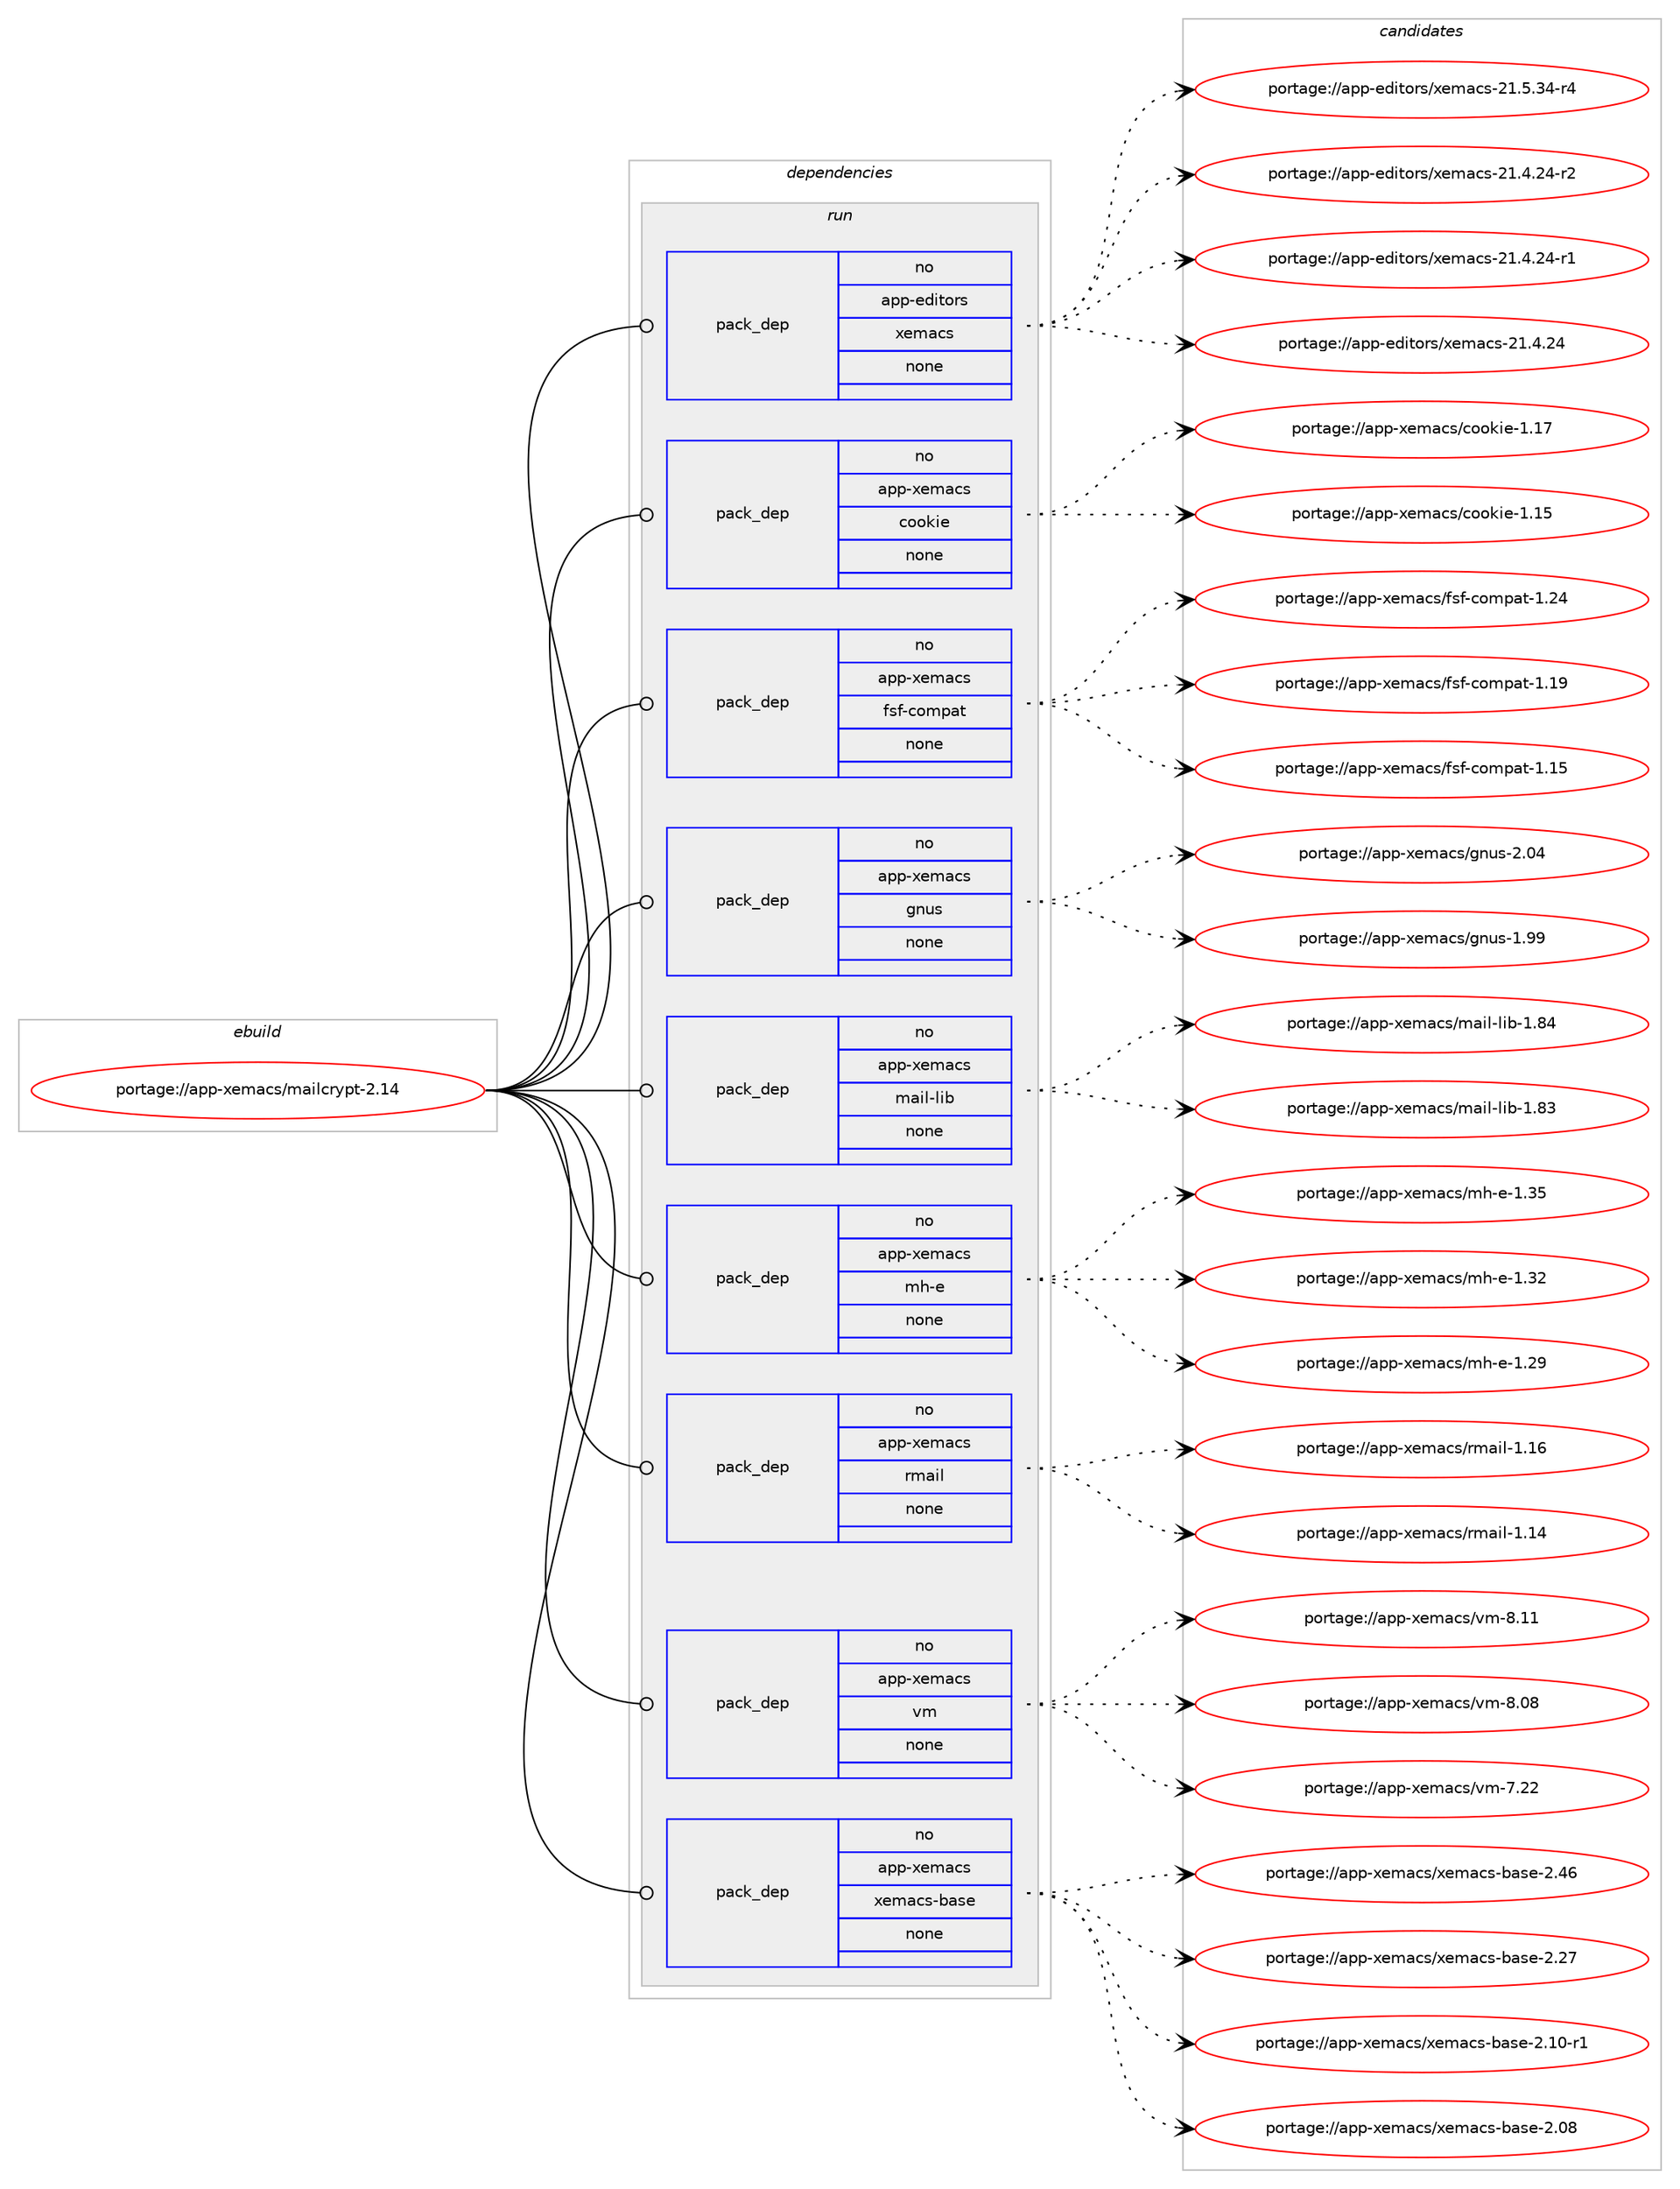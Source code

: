 digraph prolog {

# *************
# Graph options
# *************

newrank=true;
concentrate=true;
compound=true;
graph [rankdir=LR,fontname=Helvetica,fontsize=10,ranksep=1.5];#, ranksep=2.5, nodesep=0.2];
edge  [arrowhead=vee];
node  [fontname=Helvetica,fontsize=10];

# **********
# The ebuild
# **********

subgraph cluster_leftcol {
color=gray;
label=<<i>ebuild</i>>;
id [label="portage://app-xemacs/mailcrypt-2.14", color=red, width=4, href="../app-xemacs/mailcrypt-2.14.svg"];
}

# ****************
# The dependencies
# ****************

subgraph cluster_midcol {
color=gray;
label=<<i>dependencies</i>>;
subgraph cluster_compile {
fillcolor="#eeeeee";
style=filled;
label=<<i>compile</i>>;
}
subgraph cluster_compileandrun {
fillcolor="#eeeeee";
style=filled;
label=<<i>compile and run</i>>;
}
subgraph cluster_run {
fillcolor="#eeeeee";
style=filled;
label=<<i>run</i>>;
subgraph pack441563 {
dependency588051 [label=<<TABLE BORDER="0" CELLBORDER="1" CELLSPACING="0" CELLPADDING="4" WIDTH="220"><TR><TD ROWSPAN="6" CELLPADDING="30">pack_dep</TD></TR><TR><TD WIDTH="110">no</TD></TR><TR><TD>app-editors</TD></TR><TR><TD>xemacs</TD></TR><TR><TD>none</TD></TR><TR><TD></TD></TR></TABLE>>, shape=none, color=blue];
}
id:e -> dependency588051:w [weight=20,style="solid",arrowhead="odot"];
subgraph pack441564 {
dependency588052 [label=<<TABLE BORDER="0" CELLBORDER="1" CELLSPACING="0" CELLPADDING="4" WIDTH="220"><TR><TD ROWSPAN="6" CELLPADDING="30">pack_dep</TD></TR><TR><TD WIDTH="110">no</TD></TR><TR><TD>app-xemacs</TD></TR><TR><TD>cookie</TD></TR><TR><TD>none</TD></TR><TR><TD></TD></TR></TABLE>>, shape=none, color=blue];
}
id:e -> dependency588052:w [weight=20,style="solid",arrowhead="odot"];
subgraph pack441565 {
dependency588053 [label=<<TABLE BORDER="0" CELLBORDER="1" CELLSPACING="0" CELLPADDING="4" WIDTH="220"><TR><TD ROWSPAN="6" CELLPADDING="30">pack_dep</TD></TR><TR><TD WIDTH="110">no</TD></TR><TR><TD>app-xemacs</TD></TR><TR><TD>fsf-compat</TD></TR><TR><TD>none</TD></TR><TR><TD></TD></TR></TABLE>>, shape=none, color=blue];
}
id:e -> dependency588053:w [weight=20,style="solid",arrowhead="odot"];
subgraph pack441566 {
dependency588054 [label=<<TABLE BORDER="0" CELLBORDER="1" CELLSPACING="0" CELLPADDING="4" WIDTH="220"><TR><TD ROWSPAN="6" CELLPADDING="30">pack_dep</TD></TR><TR><TD WIDTH="110">no</TD></TR><TR><TD>app-xemacs</TD></TR><TR><TD>gnus</TD></TR><TR><TD>none</TD></TR><TR><TD></TD></TR></TABLE>>, shape=none, color=blue];
}
id:e -> dependency588054:w [weight=20,style="solid",arrowhead="odot"];
subgraph pack441567 {
dependency588055 [label=<<TABLE BORDER="0" CELLBORDER="1" CELLSPACING="0" CELLPADDING="4" WIDTH="220"><TR><TD ROWSPAN="6" CELLPADDING="30">pack_dep</TD></TR><TR><TD WIDTH="110">no</TD></TR><TR><TD>app-xemacs</TD></TR><TR><TD>mail-lib</TD></TR><TR><TD>none</TD></TR><TR><TD></TD></TR></TABLE>>, shape=none, color=blue];
}
id:e -> dependency588055:w [weight=20,style="solid",arrowhead="odot"];
subgraph pack441568 {
dependency588056 [label=<<TABLE BORDER="0" CELLBORDER="1" CELLSPACING="0" CELLPADDING="4" WIDTH="220"><TR><TD ROWSPAN="6" CELLPADDING="30">pack_dep</TD></TR><TR><TD WIDTH="110">no</TD></TR><TR><TD>app-xemacs</TD></TR><TR><TD>mh-e</TD></TR><TR><TD>none</TD></TR><TR><TD></TD></TR></TABLE>>, shape=none, color=blue];
}
id:e -> dependency588056:w [weight=20,style="solid",arrowhead="odot"];
subgraph pack441569 {
dependency588057 [label=<<TABLE BORDER="0" CELLBORDER="1" CELLSPACING="0" CELLPADDING="4" WIDTH="220"><TR><TD ROWSPAN="6" CELLPADDING="30">pack_dep</TD></TR><TR><TD WIDTH="110">no</TD></TR><TR><TD>app-xemacs</TD></TR><TR><TD>rmail</TD></TR><TR><TD>none</TD></TR><TR><TD></TD></TR></TABLE>>, shape=none, color=blue];
}
id:e -> dependency588057:w [weight=20,style="solid",arrowhead="odot"];
subgraph pack441570 {
dependency588058 [label=<<TABLE BORDER="0" CELLBORDER="1" CELLSPACING="0" CELLPADDING="4" WIDTH="220"><TR><TD ROWSPAN="6" CELLPADDING="30">pack_dep</TD></TR><TR><TD WIDTH="110">no</TD></TR><TR><TD>app-xemacs</TD></TR><TR><TD>vm</TD></TR><TR><TD>none</TD></TR><TR><TD></TD></TR></TABLE>>, shape=none, color=blue];
}
id:e -> dependency588058:w [weight=20,style="solid",arrowhead="odot"];
subgraph pack441571 {
dependency588059 [label=<<TABLE BORDER="0" CELLBORDER="1" CELLSPACING="0" CELLPADDING="4" WIDTH="220"><TR><TD ROWSPAN="6" CELLPADDING="30">pack_dep</TD></TR><TR><TD WIDTH="110">no</TD></TR><TR><TD>app-xemacs</TD></TR><TR><TD>xemacs-base</TD></TR><TR><TD>none</TD></TR><TR><TD></TD></TR></TABLE>>, shape=none, color=blue];
}
id:e -> dependency588059:w [weight=20,style="solid",arrowhead="odot"];
}
}

# **************
# The candidates
# **************

subgraph cluster_choices {
rank=same;
color=gray;
label=<<i>candidates</i>>;

subgraph choice441563 {
color=black;
nodesep=1;
choice971121124510110010511611111411547120101109979911545504946534651524511452 [label="portage://app-editors/xemacs-21.5.34-r4", color=red, width=4,href="../app-editors/xemacs-21.5.34-r4.svg"];
choice971121124510110010511611111411547120101109979911545504946524650524511450 [label="portage://app-editors/xemacs-21.4.24-r2", color=red, width=4,href="../app-editors/xemacs-21.4.24-r2.svg"];
choice971121124510110010511611111411547120101109979911545504946524650524511449 [label="portage://app-editors/xemacs-21.4.24-r1", color=red, width=4,href="../app-editors/xemacs-21.4.24-r1.svg"];
choice97112112451011001051161111141154712010110997991154550494652465052 [label="portage://app-editors/xemacs-21.4.24", color=red, width=4,href="../app-editors/xemacs-21.4.24.svg"];
dependency588051:e -> choice971121124510110010511611111411547120101109979911545504946534651524511452:w [style=dotted,weight="100"];
dependency588051:e -> choice971121124510110010511611111411547120101109979911545504946524650524511450:w [style=dotted,weight="100"];
dependency588051:e -> choice971121124510110010511611111411547120101109979911545504946524650524511449:w [style=dotted,weight="100"];
dependency588051:e -> choice97112112451011001051161111141154712010110997991154550494652465052:w [style=dotted,weight="100"];
}
subgraph choice441564 {
color=black;
nodesep=1;
choice9711211245120101109979911547991111111071051014549464955 [label="portage://app-xemacs/cookie-1.17", color=red, width=4,href="../app-xemacs/cookie-1.17.svg"];
choice9711211245120101109979911547991111111071051014549464953 [label="portage://app-xemacs/cookie-1.15", color=red, width=4,href="../app-xemacs/cookie-1.15.svg"];
dependency588052:e -> choice9711211245120101109979911547991111111071051014549464955:w [style=dotted,weight="100"];
dependency588052:e -> choice9711211245120101109979911547991111111071051014549464953:w [style=dotted,weight="100"];
}
subgraph choice441565 {
color=black;
nodesep=1;
choice97112112451201011099799115471021151024599111109112971164549465052 [label="portage://app-xemacs/fsf-compat-1.24", color=red, width=4,href="../app-xemacs/fsf-compat-1.24.svg"];
choice97112112451201011099799115471021151024599111109112971164549464957 [label="portage://app-xemacs/fsf-compat-1.19", color=red, width=4,href="../app-xemacs/fsf-compat-1.19.svg"];
choice97112112451201011099799115471021151024599111109112971164549464953 [label="portage://app-xemacs/fsf-compat-1.15", color=red, width=4,href="../app-xemacs/fsf-compat-1.15.svg"];
dependency588053:e -> choice97112112451201011099799115471021151024599111109112971164549465052:w [style=dotted,weight="100"];
dependency588053:e -> choice97112112451201011099799115471021151024599111109112971164549464957:w [style=dotted,weight="100"];
dependency588053:e -> choice97112112451201011099799115471021151024599111109112971164549464953:w [style=dotted,weight="100"];
}
subgraph choice441566 {
color=black;
nodesep=1;
choice97112112451201011099799115471031101171154550464852 [label="portage://app-xemacs/gnus-2.04", color=red, width=4,href="../app-xemacs/gnus-2.04.svg"];
choice97112112451201011099799115471031101171154549465757 [label="portage://app-xemacs/gnus-1.99", color=red, width=4,href="../app-xemacs/gnus-1.99.svg"];
dependency588054:e -> choice97112112451201011099799115471031101171154550464852:w [style=dotted,weight="100"];
dependency588054:e -> choice97112112451201011099799115471031101171154549465757:w [style=dotted,weight="100"];
}
subgraph choice441567 {
color=black;
nodesep=1;
choice97112112451201011099799115471099710510845108105984549465652 [label="portage://app-xemacs/mail-lib-1.84", color=red, width=4,href="../app-xemacs/mail-lib-1.84.svg"];
choice97112112451201011099799115471099710510845108105984549465651 [label="portage://app-xemacs/mail-lib-1.83", color=red, width=4,href="../app-xemacs/mail-lib-1.83.svg"];
dependency588055:e -> choice97112112451201011099799115471099710510845108105984549465652:w [style=dotted,weight="100"];
dependency588055:e -> choice97112112451201011099799115471099710510845108105984549465651:w [style=dotted,weight="100"];
}
subgraph choice441568 {
color=black;
nodesep=1;
choice9711211245120101109979911547109104451014549465153 [label="portage://app-xemacs/mh-e-1.35", color=red, width=4,href="../app-xemacs/mh-e-1.35.svg"];
choice9711211245120101109979911547109104451014549465150 [label="portage://app-xemacs/mh-e-1.32", color=red, width=4,href="../app-xemacs/mh-e-1.32.svg"];
choice9711211245120101109979911547109104451014549465057 [label="portage://app-xemacs/mh-e-1.29", color=red, width=4,href="../app-xemacs/mh-e-1.29.svg"];
dependency588056:e -> choice9711211245120101109979911547109104451014549465153:w [style=dotted,weight="100"];
dependency588056:e -> choice9711211245120101109979911547109104451014549465150:w [style=dotted,weight="100"];
dependency588056:e -> choice9711211245120101109979911547109104451014549465057:w [style=dotted,weight="100"];
}
subgraph choice441569 {
color=black;
nodesep=1;
choice9711211245120101109979911547114109971051084549464954 [label="portage://app-xemacs/rmail-1.16", color=red, width=4,href="../app-xemacs/rmail-1.16.svg"];
choice9711211245120101109979911547114109971051084549464952 [label="portage://app-xemacs/rmail-1.14", color=red, width=4,href="../app-xemacs/rmail-1.14.svg"];
dependency588057:e -> choice9711211245120101109979911547114109971051084549464954:w [style=dotted,weight="100"];
dependency588057:e -> choice9711211245120101109979911547114109971051084549464952:w [style=dotted,weight="100"];
}
subgraph choice441570 {
color=black;
nodesep=1;
choice97112112451201011099799115471181094556464949 [label="portage://app-xemacs/vm-8.11", color=red, width=4,href="../app-xemacs/vm-8.11.svg"];
choice97112112451201011099799115471181094556464856 [label="portage://app-xemacs/vm-8.08", color=red, width=4,href="../app-xemacs/vm-8.08.svg"];
choice97112112451201011099799115471181094555465050 [label="portage://app-xemacs/vm-7.22", color=red, width=4,href="../app-xemacs/vm-7.22.svg"];
dependency588058:e -> choice97112112451201011099799115471181094556464949:w [style=dotted,weight="100"];
dependency588058:e -> choice97112112451201011099799115471181094556464856:w [style=dotted,weight="100"];
dependency588058:e -> choice97112112451201011099799115471181094555465050:w [style=dotted,weight="100"];
}
subgraph choice441571 {
color=black;
nodesep=1;
choice971121124512010110997991154712010110997991154598971151014550465254 [label="portage://app-xemacs/xemacs-base-2.46", color=red, width=4,href="../app-xemacs/xemacs-base-2.46.svg"];
choice971121124512010110997991154712010110997991154598971151014550465055 [label="portage://app-xemacs/xemacs-base-2.27", color=red, width=4,href="../app-xemacs/xemacs-base-2.27.svg"];
choice9711211245120101109979911547120101109979911545989711510145504649484511449 [label="portage://app-xemacs/xemacs-base-2.10-r1", color=red, width=4,href="../app-xemacs/xemacs-base-2.10-r1.svg"];
choice971121124512010110997991154712010110997991154598971151014550464856 [label="portage://app-xemacs/xemacs-base-2.08", color=red, width=4,href="../app-xemacs/xemacs-base-2.08.svg"];
dependency588059:e -> choice971121124512010110997991154712010110997991154598971151014550465254:w [style=dotted,weight="100"];
dependency588059:e -> choice971121124512010110997991154712010110997991154598971151014550465055:w [style=dotted,weight="100"];
dependency588059:e -> choice9711211245120101109979911547120101109979911545989711510145504649484511449:w [style=dotted,weight="100"];
dependency588059:e -> choice971121124512010110997991154712010110997991154598971151014550464856:w [style=dotted,weight="100"];
}
}

}
